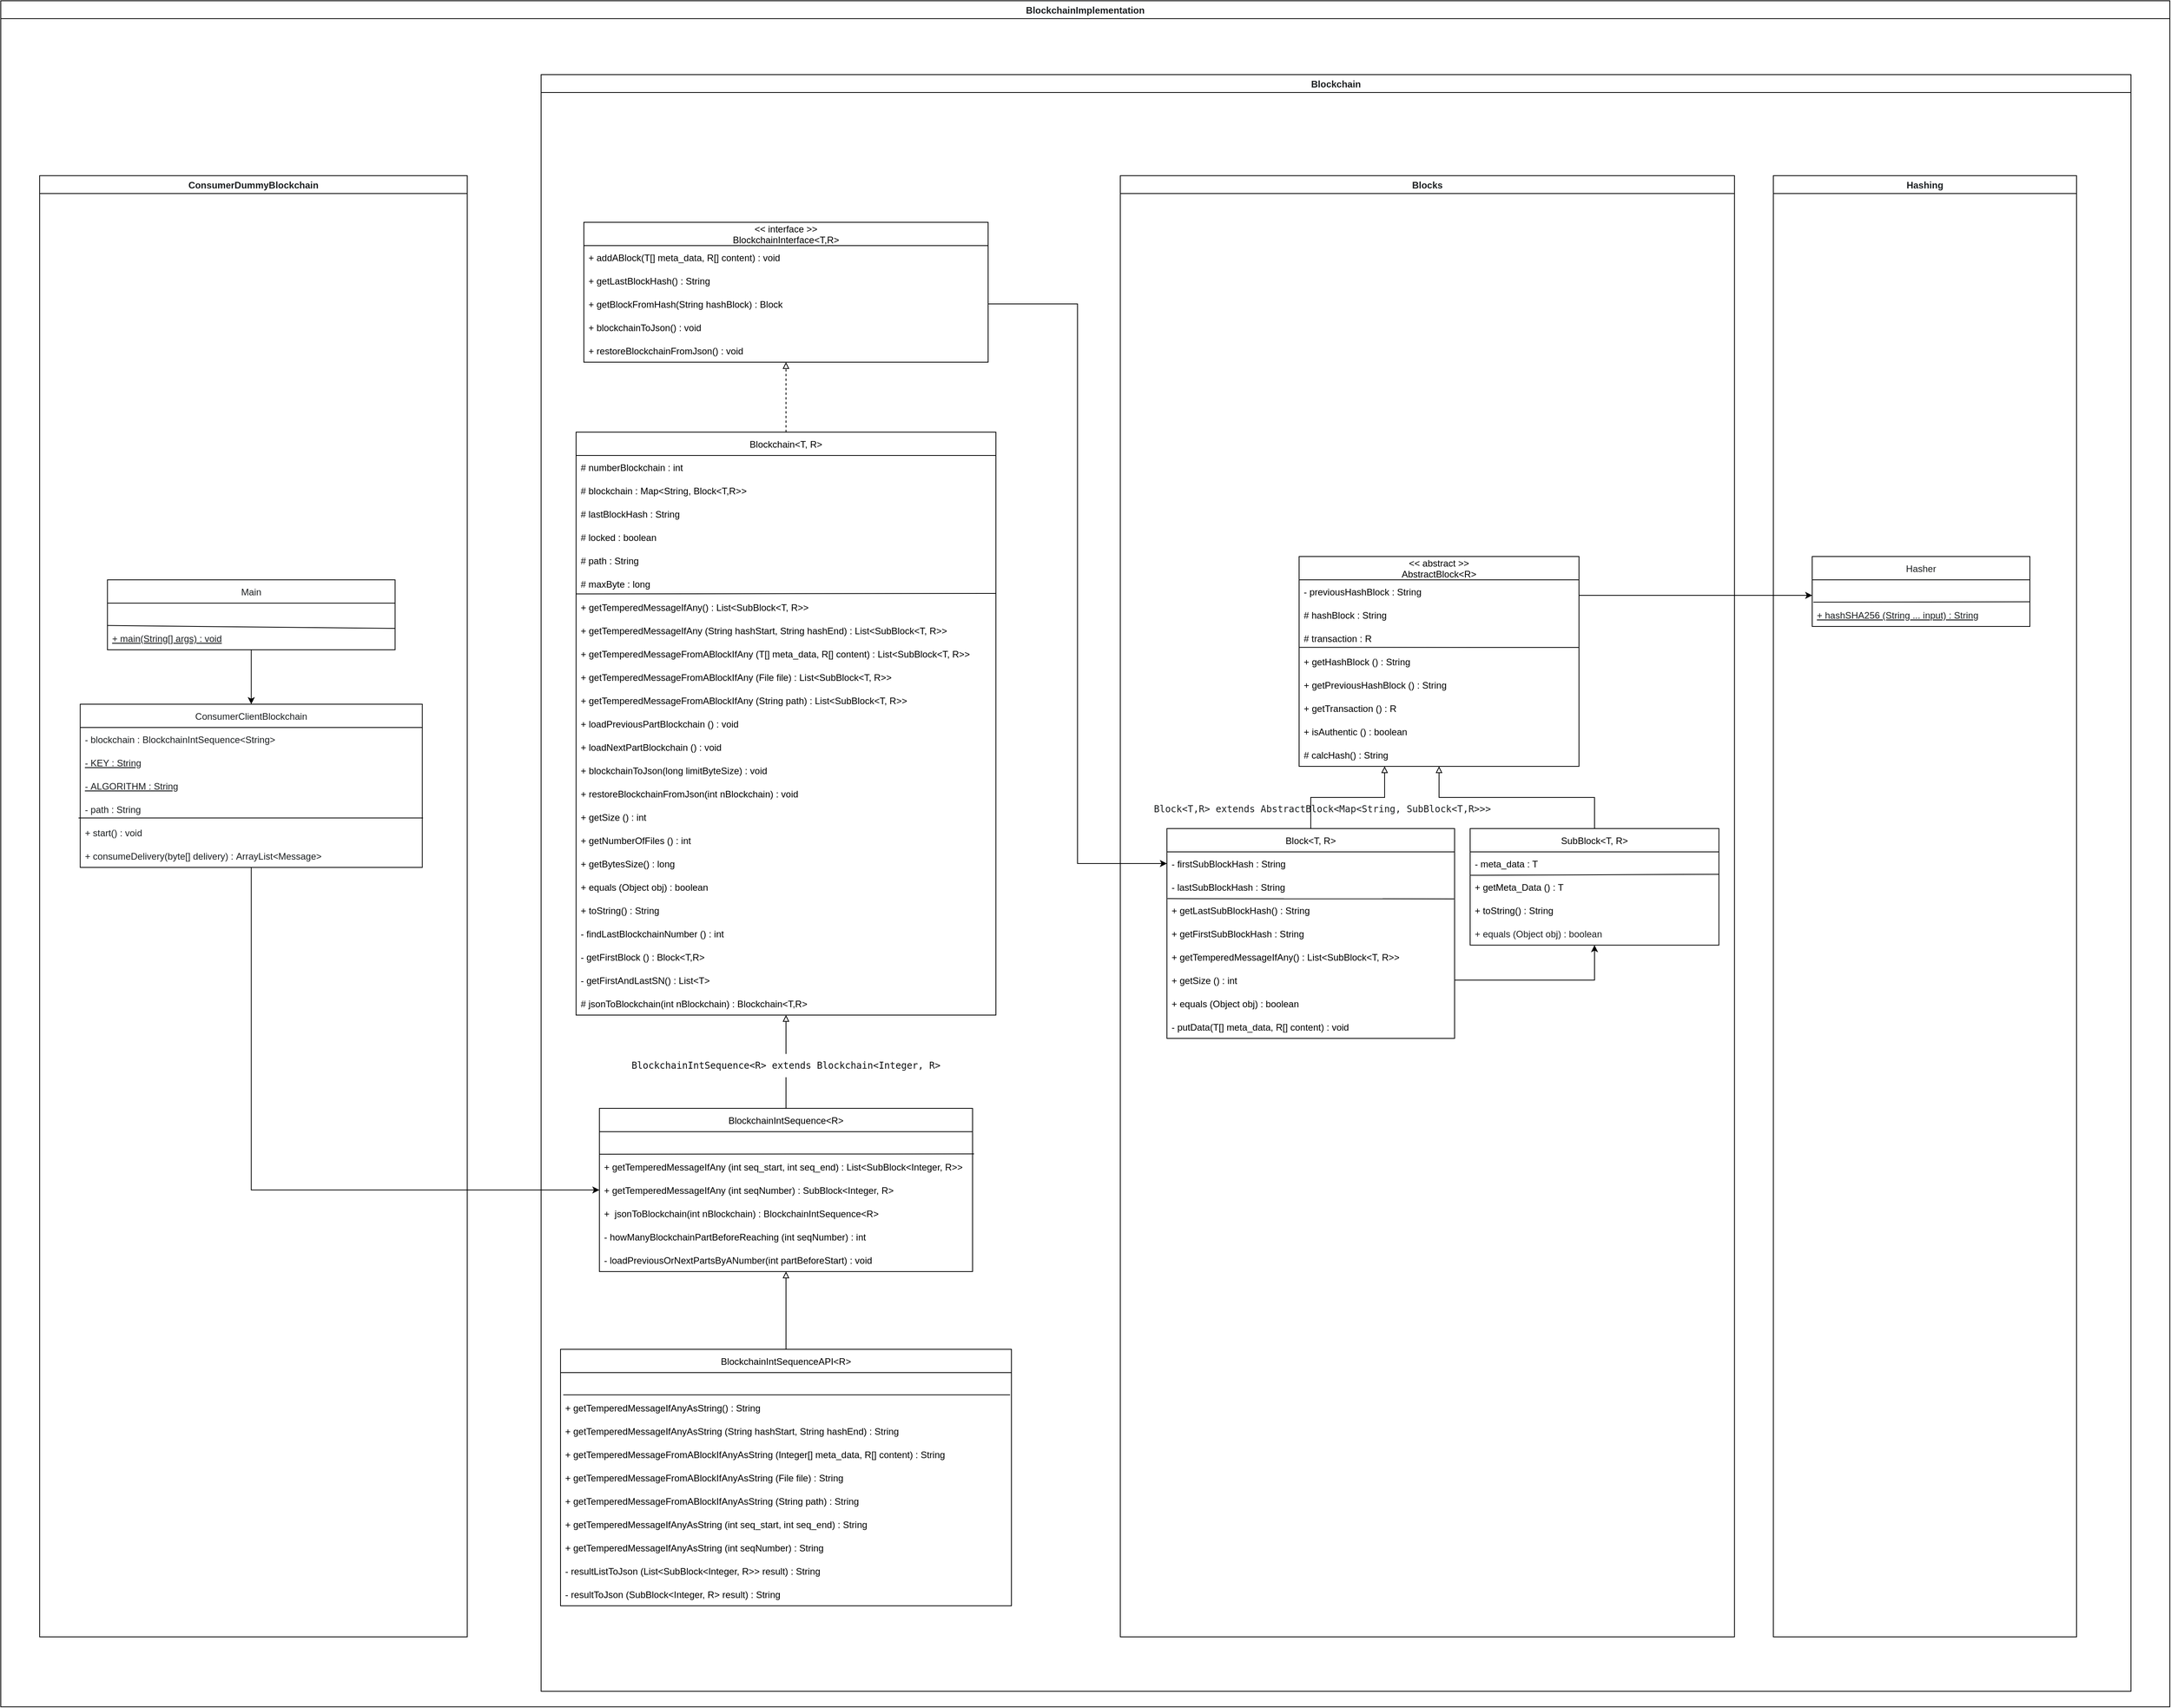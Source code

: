 <mxfile version="20.1.4" type="device"><diagram id="C5RBs43oDa-KdzZeNtuy" name="Page-1"><mxGraphModel dx="2387" dy="3529" grid="1" gridSize="10" guides="1" tooltips="1" connect="1" arrows="1" fold="1" page="1" pageScale="1" pageWidth="827" pageHeight="1169" math="0" shadow="0"><root><mxCell id="WIyWlLk6GJQsqaUBKTNV-0"/><mxCell id="WIyWlLk6GJQsqaUBKTNV-1" parent="WIyWlLk6GJQsqaUBKTNV-0"/><mxCell id="ivX9bfLfUfqvvBumEYhS-0" style="edgeStyle=orthogonalEdgeStyle;rounded=0;orthogonalLoop=1;jettySize=auto;html=1;entryX=0.5;entryY=1;entryDx=0;entryDy=0;endArrow=block;endFill=0;" edge="1" parent="WIyWlLk6GJQsqaUBKTNV-1" source="ivX9bfLfUfqvvBumEYhS-1" target="ivX9bfLfUfqvvBumEYhS-11"><mxGeometry relative="1" as="geometry"/></mxCell><mxCell id="ivX9bfLfUfqvvBumEYhS-1" value="BlockchainIntSequenceAPI&lt;R&gt;" style="swimlane;fontStyle=0;childLayout=stackLayout;horizontal=1;startSize=30;horizontalStack=0;resizeParent=1;resizeParentMax=0;resizeLast=0;collapsible=1;marginBottom=0;" vertex="1" parent="WIyWlLk6GJQsqaUBKTNV-1"><mxGeometry x="170" y="20" width="580" height="330" as="geometry"/></mxCell><mxCell id="ivX9bfLfUfqvvBumEYhS-2" value="    " style="text;strokeColor=none;fillColor=none;align=left;verticalAlign=middle;spacingLeft=4;spacingRight=4;overflow=hidden;points=[[0,0.5],[1,0.5]];portConstraint=eastwest;rotatable=0;" vertex="1" parent="ivX9bfLfUfqvvBumEYhS-1"><mxGeometry y="30" width="580" height="30" as="geometry"/></mxCell><mxCell id="ivX9bfLfUfqvvBumEYhS-3" value="+ getTemperedMessageIfAnyAsString() : String" style="text;strokeColor=none;fillColor=none;align=left;verticalAlign=middle;spacingLeft=4;spacingRight=4;overflow=hidden;points=[[0,0.5],[1,0.5]];portConstraint=eastwest;rotatable=0;" vertex="1" parent="ivX9bfLfUfqvvBumEYhS-1"><mxGeometry y="60" width="580" height="30" as="geometry"/></mxCell><mxCell id="ivX9bfLfUfqvvBumEYhS-4" value="" style="endArrow=none;html=1;rounded=0;exitX=0.006;exitY=-0.047;exitDx=0;exitDy=0;exitPerimeter=0;entryX=0.997;entryY=-0.047;entryDx=0;entryDy=0;entryPerimeter=0;" edge="1" parent="ivX9bfLfUfqvvBumEYhS-1" source="ivX9bfLfUfqvvBumEYhS-3" target="ivX9bfLfUfqvvBumEYhS-3"><mxGeometry width="50" height="50" relative="1" as="geometry"><mxPoint x="110" y="170" as="sourcePoint"/><mxPoint x="220" y="60" as="targetPoint"/></mxGeometry></mxCell><mxCell id="ivX9bfLfUfqvvBumEYhS-5" value="+ getTemperedMessageIfAnyAsString (String hashStart, String hashEnd) : String" style="text;strokeColor=none;fillColor=none;align=left;verticalAlign=middle;spacingLeft=4;spacingRight=4;overflow=hidden;points=[[0,0.5],[1,0.5]];portConstraint=eastwest;rotatable=0;" vertex="1" parent="ivX9bfLfUfqvvBumEYhS-1"><mxGeometry y="90" width="580" height="30" as="geometry"/></mxCell><mxCell id="ivX9bfLfUfqvvBumEYhS-6" value="+ getTemperedMessageFromABlockIfAnyAsString (Integer[] meta_data, R[] content) : String" style="text;strokeColor=none;fillColor=none;align=left;verticalAlign=middle;spacingLeft=4;spacingRight=4;overflow=hidden;points=[[0,0.5],[1,0.5]];portConstraint=eastwest;rotatable=0;" vertex="1" parent="ivX9bfLfUfqvvBumEYhS-1"><mxGeometry y="120" width="580" height="30" as="geometry"/></mxCell><mxCell id="ivX9bfLfUfqvvBumEYhS-7" value="+ getTemperedMessageFromABlockIfAnyAsString (File file) : String" style="text;strokeColor=none;fillColor=none;align=left;verticalAlign=middle;spacingLeft=4;spacingRight=4;overflow=hidden;points=[[0,0.5],[1,0.5]];portConstraint=eastwest;rotatable=0;" vertex="1" parent="ivX9bfLfUfqvvBumEYhS-1"><mxGeometry y="150" width="580" height="30" as="geometry"/></mxCell><mxCell id="ivX9bfLfUfqvvBumEYhS-8" value="+ getTemperedMessageFromABlockIfAnyAsString (String path) : String" style="text;strokeColor=none;fillColor=none;align=left;verticalAlign=middle;spacingLeft=4;spacingRight=4;overflow=hidden;points=[[0,0.5],[1,0.5]];portConstraint=eastwest;rotatable=0;" vertex="1" parent="ivX9bfLfUfqvvBumEYhS-1"><mxGeometry y="180" width="580" height="30" as="geometry"/></mxCell><mxCell id="ivX9bfLfUfqvvBumEYhS-9" value="+ getTemperedMessageIfAnyAsString (int seq_start, int seq_end) : String" style="text;strokeColor=none;fillColor=none;align=left;verticalAlign=middle;spacingLeft=4;spacingRight=4;overflow=hidden;points=[[0,0.5],[1,0.5]];portConstraint=eastwest;rotatable=0;" vertex="1" parent="ivX9bfLfUfqvvBumEYhS-1"><mxGeometry y="210" width="580" height="30" as="geometry"/></mxCell><mxCell id="ivX9bfLfUfqvvBumEYhS-10" value="+ getTemperedMessageIfAnyAsString (int seqNumber) : String" style="text;strokeColor=none;fillColor=none;align=left;verticalAlign=middle;spacingLeft=4;spacingRight=4;overflow=hidden;points=[[0,0.5],[1,0.5]];portConstraint=eastwest;rotatable=0;" vertex="1" parent="ivX9bfLfUfqvvBumEYhS-1"><mxGeometry y="240" width="580" height="30" as="geometry"/></mxCell><mxCell id="ivX9bfLfUfqvvBumEYhS-43" value="- resultListToJson (List&lt;SubBlock&lt;Integer, R&gt;&gt; result) : String" style="text;strokeColor=none;fillColor=none;align=left;verticalAlign=middle;spacingLeft=4;spacingRight=4;overflow=hidden;points=[[0,0.5],[1,0.5]];portConstraint=eastwest;rotatable=0;" vertex="1" parent="ivX9bfLfUfqvvBumEYhS-1"><mxGeometry y="270" width="580" height="30" as="geometry"/></mxCell><mxCell id="ivX9bfLfUfqvvBumEYhS-44" value="- resultToJson (SubBlock&lt;Integer, R&gt; result) : String" style="text;strokeColor=none;fillColor=none;align=left;verticalAlign=middle;spacingLeft=4;spacingRight=4;overflow=hidden;points=[[0,0.5],[1,0.5]];portConstraint=eastwest;rotatable=0;" vertex="1" parent="ivX9bfLfUfqvvBumEYhS-1"><mxGeometry y="300" width="580" height="30" as="geometry"/></mxCell><mxCell id="ivX9bfLfUfqvvBumEYhS-24" style="edgeStyle=orthogonalEdgeStyle;rounded=0;orthogonalLoop=1;jettySize=auto;html=1;endArrow=block;endFill=0;startArrow=none;" edge="1" parent="WIyWlLk6GJQsqaUBKTNV-1" source="ivX9bfLfUfqvvBumEYhS-92" target="ivX9bfLfUfqvvBumEYhS-20"><mxGeometry relative="1" as="geometry"/></mxCell><mxCell id="ivX9bfLfUfqvvBumEYhS-11" value="BlockchainIntSequence&lt;R&gt;" style="swimlane;fontStyle=0;childLayout=stackLayout;horizontal=1;startSize=30;horizontalStack=0;resizeParent=1;resizeParentMax=0;resizeLast=0;collapsible=1;marginBottom=0;" vertex="1" parent="WIyWlLk6GJQsqaUBKTNV-1"><mxGeometry x="220" y="-290" width="480" height="210" as="geometry"/></mxCell><mxCell id="ivX9bfLfUfqvvBumEYhS-15" value="   " style="text;strokeColor=none;fillColor=none;align=left;verticalAlign=middle;spacingLeft=4;spacingRight=4;overflow=hidden;points=[[0,0.5],[1,0.5]];portConstraint=eastwest;rotatable=0;" vertex="1" parent="ivX9bfLfUfqvvBumEYhS-11"><mxGeometry y="30" width="480" height="30" as="geometry"/></mxCell><mxCell id="ivX9bfLfUfqvvBumEYhS-19" value="" style="endArrow=none;html=1;rounded=0;entryX=1.004;entryY=-0.046;entryDx=0;entryDy=0;entryPerimeter=0;" edge="1" parent="ivX9bfLfUfqvvBumEYhS-11" target="ivX9bfLfUfqvvBumEYhS-12"><mxGeometry width="50" height="50" relative="1" as="geometry"><mxPoint y="59" as="sourcePoint"/><mxPoint x="50" y="60" as="targetPoint"/></mxGeometry></mxCell><mxCell id="ivX9bfLfUfqvvBumEYhS-12" value="+ getTemperedMessageIfAny (int seq_start, int seq_end) : List&lt;SubBlock&lt;Integer, R&gt;&gt;" style="text;strokeColor=none;fillColor=none;align=left;verticalAlign=middle;spacingLeft=4;spacingRight=4;overflow=hidden;points=[[0,0.5],[1,0.5]];portConstraint=eastwest;rotatable=0;" vertex="1" parent="ivX9bfLfUfqvvBumEYhS-11"><mxGeometry y="60" width="480" height="30" as="geometry"/></mxCell><mxCell id="ivX9bfLfUfqvvBumEYhS-13" value="+ getTemperedMessageIfAny (int seqNumber) : SubBlock&lt;Integer, R&gt;" style="text;strokeColor=none;fillColor=none;align=left;verticalAlign=middle;spacingLeft=4;spacingRight=4;overflow=hidden;points=[[0,0.5],[1,0.5]];portConstraint=eastwest;rotatable=0;" vertex="1" parent="ivX9bfLfUfqvvBumEYhS-11"><mxGeometry y="90" width="480" height="30" as="geometry"/></mxCell><mxCell id="ivX9bfLfUfqvvBumEYhS-14" value="+  jsonToBlockchain(int nBlockchain) : BlockchainIntSequence&lt;R&gt;" style="text;strokeColor=none;fillColor=none;align=left;verticalAlign=middle;spacingLeft=4;spacingRight=4;overflow=hidden;points=[[0,0.5],[1,0.5]];portConstraint=eastwest;rotatable=0;" vertex="1" parent="ivX9bfLfUfqvvBumEYhS-11"><mxGeometry y="120" width="480" height="30" as="geometry"/></mxCell><mxCell id="ivX9bfLfUfqvvBumEYhS-45" value="- howManyBlockchainPartBeforeReaching (int seqNumber) : int" style="text;strokeColor=none;fillColor=none;align=left;verticalAlign=middle;spacingLeft=4;spacingRight=4;overflow=hidden;points=[[0,0.5],[1,0.5]];portConstraint=eastwest;rotatable=0;" vertex="1" parent="ivX9bfLfUfqvvBumEYhS-11"><mxGeometry y="150" width="480" height="30" as="geometry"/></mxCell><mxCell id="ivX9bfLfUfqvvBumEYhS-46" value="- loadPreviousOrNextPartsByANumber(int partBeforeStart) : void" style="text;strokeColor=none;fillColor=none;align=left;verticalAlign=middle;spacingLeft=4;spacingRight=4;overflow=hidden;points=[[0,0.5],[1,0.5]];portConstraint=eastwest;rotatable=0;" vertex="1" parent="ivX9bfLfUfqvvBumEYhS-11"><mxGeometry y="180" width="480" height="30" as="geometry"/></mxCell><mxCell id="ivX9bfLfUfqvvBumEYhS-61" style="edgeStyle=orthogonalEdgeStyle;rounded=0;orthogonalLoop=1;jettySize=auto;html=1;endArrow=block;endFill=0;dashed=1;" edge="1" parent="WIyWlLk6GJQsqaUBKTNV-1" source="ivX9bfLfUfqvvBumEYhS-20" target="ivX9bfLfUfqvvBumEYhS-57"><mxGeometry relative="1" as="geometry"/></mxCell><mxCell id="ivX9bfLfUfqvvBumEYhS-20" value="Blockchain&lt;T, R&gt;" style="swimlane;fontStyle=0;childLayout=stackLayout;horizontal=1;startSize=30;horizontalStack=0;resizeParent=1;resizeParentMax=0;resizeLast=0;collapsible=1;marginBottom=0;" vertex="1" parent="WIyWlLk6GJQsqaUBKTNV-1"><mxGeometry x="190" y="-1160" width="540" height="750" as="geometry"/></mxCell><mxCell id="ivX9bfLfUfqvvBumEYhS-51" value="# numberBlockchain : int" style="text;strokeColor=none;fillColor=none;align=left;verticalAlign=middle;spacingLeft=4;spacingRight=4;overflow=hidden;points=[[0,0.5],[1,0.5]];portConstraint=eastwest;rotatable=0;" vertex="1" parent="ivX9bfLfUfqvvBumEYhS-20"><mxGeometry y="30" width="540" height="30" as="geometry"/></mxCell><mxCell id="ivX9bfLfUfqvvBumEYhS-52" value="# blockchain : Map&lt;String, Block&lt;T,R&gt;&gt;" style="text;strokeColor=none;fillColor=none;align=left;verticalAlign=middle;spacingLeft=4;spacingRight=4;overflow=hidden;points=[[0,0.5],[1,0.5]];portConstraint=eastwest;rotatable=0;" vertex="1" parent="ivX9bfLfUfqvvBumEYhS-20"><mxGeometry y="60" width="540" height="30" as="geometry"/></mxCell><mxCell id="ivX9bfLfUfqvvBumEYhS-53" value="# lastBlockHash : String" style="text;strokeColor=none;fillColor=none;align=left;verticalAlign=middle;spacingLeft=4;spacingRight=4;overflow=hidden;points=[[0,0.5],[1,0.5]];portConstraint=eastwest;rotatable=0;" vertex="1" parent="ivX9bfLfUfqvvBumEYhS-20"><mxGeometry y="90" width="540" height="30" as="geometry"/></mxCell><mxCell id="ivX9bfLfUfqvvBumEYhS-54" value="# locked : boolean" style="text;strokeColor=none;fillColor=none;align=left;verticalAlign=middle;spacingLeft=4;spacingRight=4;overflow=hidden;points=[[0,0.5],[1,0.5]];portConstraint=eastwest;rotatable=0;" vertex="1" parent="ivX9bfLfUfqvvBumEYhS-20"><mxGeometry y="120" width="540" height="30" as="geometry"/></mxCell><mxCell id="ivX9bfLfUfqvvBumEYhS-55" value="# path : String" style="text;strokeColor=none;fillColor=none;align=left;verticalAlign=middle;spacingLeft=4;spacingRight=4;overflow=hidden;points=[[0,0.5],[1,0.5]];portConstraint=eastwest;rotatable=0;" vertex="1" parent="ivX9bfLfUfqvvBumEYhS-20"><mxGeometry y="150" width="540" height="30" as="geometry"/></mxCell><mxCell id="ivX9bfLfUfqvvBumEYhS-56" value="# maxByte : long" style="text;strokeColor=none;fillColor=none;align=left;verticalAlign=middle;spacingLeft=4;spacingRight=4;overflow=hidden;points=[[0,0.5],[1,0.5]];portConstraint=eastwest;rotatable=0;" vertex="1" parent="ivX9bfLfUfqvvBumEYhS-20"><mxGeometry y="180" width="540" height="30" as="geometry"/></mxCell><mxCell id="ivX9bfLfUfqvvBumEYhS-25" value="" style="endArrow=none;html=1;rounded=0;exitX=0;exitY=-0.062;exitDx=0;exitDy=0;exitPerimeter=0;entryX=1.001;entryY=-0.085;entryDx=0;entryDy=0;entryPerimeter=0;" edge="1" parent="ivX9bfLfUfqvvBumEYhS-20" source="ivX9bfLfUfqvvBumEYhS-22" target="ivX9bfLfUfqvvBumEYhS-22"><mxGeometry width="50" height="50" relative="1" as="geometry"><mxPoint y="100" as="sourcePoint"/><mxPoint x="500" y="58" as="targetPoint"/></mxGeometry></mxCell><mxCell id="ivX9bfLfUfqvvBumEYhS-22" value="+ getTemperedMessageIfAny() : List&lt;SubBlock&lt;T, R&gt;&gt;" style="text;strokeColor=none;fillColor=none;align=left;verticalAlign=middle;spacingLeft=4;spacingRight=4;overflow=hidden;points=[[0,0.5],[1,0.5]];portConstraint=eastwest;rotatable=0;" vertex="1" parent="ivX9bfLfUfqvvBumEYhS-20"><mxGeometry y="210" width="540" height="30" as="geometry"/></mxCell><mxCell id="ivX9bfLfUfqvvBumEYhS-23" value="+ getTemperedMessageIfAny (String hashStart, String hashEnd) : List&lt;SubBlock&lt;T, R&gt;&gt;" style="text;strokeColor=none;fillColor=none;align=left;verticalAlign=middle;spacingLeft=4;spacingRight=4;overflow=hidden;points=[[0,0.5],[1,0.5]];portConstraint=eastwest;rotatable=0;" vertex="1" parent="ivX9bfLfUfqvvBumEYhS-20"><mxGeometry y="240" width="540" height="30" as="geometry"/></mxCell><mxCell id="ivX9bfLfUfqvvBumEYhS-27" value="+ getTemperedMessageFromABlockIfAny (T[] meta_data, R[] content) : List&lt;SubBlock&lt;T, R&gt;&gt;" style="text;strokeColor=none;fillColor=none;align=left;verticalAlign=middle;spacingLeft=4;spacingRight=4;overflow=hidden;points=[[0,0.5],[1,0.5]];portConstraint=eastwest;rotatable=0;" vertex="1" parent="ivX9bfLfUfqvvBumEYhS-20"><mxGeometry y="270" width="540" height="30" as="geometry"/></mxCell><mxCell id="ivX9bfLfUfqvvBumEYhS-28" value="+ getTemperedMessageFromABlockIfAny (File file) : List&lt;SubBlock&lt;T, R&gt;&gt;" style="text;strokeColor=none;fillColor=none;align=left;verticalAlign=middle;spacingLeft=4;spacingRight=4;overflow=hidden;points=[[0,0.5],[1,0.5]];portConstraint=eastwest;rotatable=0;" vertex="1" parent="ivX9bfLfUfqvvBumEYhS-20"><mxGeometry y="300" width="540" height="30" as="geometry"/></mxCell><mxCell id="ivX9bfLfUfqvvBumEYhS-29" value="+ getTemperedMessageFromABlockIfAny (String path) : List&lt;SubBlock&lt;T, R&gt;&gt;" style="text;strokeColor=none;fillColor=none;align=left;verticalAlign=middle;spacingLeft=4;spacingRight=4;overflow=hidden;points=[[0,0.5],[1,0.5]];portConstraint=eastwest;rotatable=0;" vertex="1" parent="ivX9bfLfUfqvvBumEYhS-20"><mxGeometry y="330" width="540" height="30" as="geometry"/></mxCell><mxCell id="ivX9bfLfUfqvvBumEYhS-30" value="+ loadPreviousPartBlockchain () : void " style="text;strokeColor=none;fillColor=none;align=left;verticalAlign=middle;spacingLeft=4;spacingRight=4;overflow=hidden;points=[[0,0.5],[1,0.5]];portConstraint=eastwest;rotatable=0;" vertex="1" parent="ivX9bfLfUfqvvBumEYhS-20"><mxGeometry y="360" width="540" height="30" as="geometry"/></mxCell><mxCell id="ivX9bfLfUfqvvBumEYhS-31" value="+ loadNextPartBlockchain () : void" style="text;strokeColor=none;fillColor=none;align=left;verticalAlign=middle;spacingLeft=4;spacingRight=4;overflow=hidden;points=[[0,0.5],[1,0.5]];portConstraint=eastwest;rotatable=0;" vertex="1" parent="ivX9bfLfUfqvvBumEYhS-20"><mxGeometry y="390" width="540" height="30" as="geometry"/></mxCell><mxCell id="ivX9bfLfUfqvvBumEYhS-32" value="+ blockchainToJson(long limitByteSize) : void" style="text;strokeColor=none;fillColor=none;align=left;verticalAlign=middle;spacingLeft=4;spacingRight=4;overflow=hidden;points=[[0,0.5],[1,0.5]];portConstraint=eastwest;rotatable=0;" vertex="1" parent="ivX9bfLfUfqvvBumEYhS-20"><mxGeometry y="420" width="540" height="30" as="geometry"/></mxCell><mxCell id="ivX9bfLfUfqvvBumEYhS-35" value="+ restoreBlockchainFromJson(int nBlockchain) : void" style="text;strokeColor=none;fillColor=none;align=left;verticalAlign=middle;spacingLeft=4;spacingRight=4;overflow=hidden;points=[[0,0.5],[1,0.5]];portConstraint=eastwest;rotatable=0;" vertex="1" parent="ivX9bfLfUfqvvBumEYhS-20"><mxGeometry y="450" width="540" height="30" as="geometry"/></mxCell><mxCell id="ivX9bfLfUfqvvBumEYhS-36" value="+ getSize () : int" style="text;strokeColor=none;fillColor=none;align=left;verticalAlign=middle;spacingLeft=4;spacingRight=4;overflow=hidden;points=[[0,0.5],[1,0.5]];portConstraint=eastwest;rotatable=0;" vertex="1" parent="ivX9bfLfUfqvvBumEYhS-20"><mxGeometry y="480" width="540" height="30" as="geometry"/></mxCell><mxCell id="ivX9bfLfUfqvvBumEYhS-37" value="+ getNumberOfFiles () : int " style="text;strokeColor=none;fillColor=none;align=left;verticalAlign=middle;spacingLeft=4;spacingRight=4;overflow=hidden;points=[[0,0.5],[1,0.5]];portConstraint=eastwest;rotatable=0;" vertex="1" parent="ivX9bfLfUfqvvBumEYhS-20"><mxGeometry y="510" width="540" height="30" as="geometry"/></mxCell><mxCell id="ivX9bfLfUfqvvBumEYhS-38" value="+ getBytesSize() : long" style="text;strokeColor=none;fillColor=none;align=left;verticalAlign=middle;spacingLeft=4;spacingRight=4;overflow=hidden;points=[[0,0.5],[1,0.5]];portConstraint=eastwest;rotatable=0;" vertex="1" parent="ivX9bfLfUfqvvBumEYhS-20"><mxGeometry y="540" width="540" height="30" as="geometry"/></mxCell><mxCell id="ivX9bfLfUfqvvBumEYhS-39" value="+ equals (Object obj) : boolean" style="text;strokeColor=none;fillColor=none;align=left;verticalAlign=middle;spacingLeft=4;spacingRight=4;overflow=hidden;points=[[0,0.5],[1,0.5]];portConstraint=eastwest;rotatable=0;" vertex="1" parent="ivX9bfLfUfqvvBumEYhS-20"><mxGeometry y="570" width="540" height="30" as="geometry"/></mxCell><mxCell id="ivX9bfLfUfqvvBumEYhS-40" value="+ toString() : String" style="text;strokeColor=none;fillColor=none;align=left;verticalAlign=middle;spacingLeft=4;spacingRight=4;overflow=hidden;points=[[0,0.5],[1,0.5]];portConstraint=eastwest;rotatable=0;" vertex="1" parent="ivX9bfLfUfqvvBumEYhS-20"><mxGeometry y="600" width="540" height="30" as="geometry"/></mxCell><mxCell id="ivX9bfLfUfqvvBumEYhS-47" value="- findLastBlockchainNumber () : int" style="text;strokeColor=none;fillColor=none;align=left;verticalAlign=middle;spacingLeft=4;spacingRight=4;overflow=hidden;points=[[0,0.5],[1,0.5]];portConstraint=eastwest;rotatable=0;" vertex="1" parent="ivX9bfLfUfqvvBumEYhS-20"><mxGeometry y="630" width="540" height="30" as="geometry"/></mxCell><mxCell id="ivX9bfLfUfqvvBumEYhS-48" value="- getFirstBlock () : Block&lt;T,R&gt;" style="text;strokeColor=none;fillColor=none;align=left;verticalAlign=middle;spacingLeft=4;spacingRight=4;overflow=hidden;points=[[0,0.5],[1,0.5]];portConstraint=eastwest;rotatable=0;" vertex="1" parent="ivX9bfLfUfqvvBumEYhS-20"><mxGeometry y="660" width="540" height="30" as="geometry"/></mxCell><mxCell id="ivX9bfLfUfqvvBumEYhS-49" value="- getFirstAndLastSN() : List&lt;T&gt;" style="text;strokeColor=none;fillColor=none;align=left;verticalAlign=middle;spacingLeft=4;spacingRight=4;overflow=hidden;points=[[0,0.5],[1,0.5]];portConstraint=eastwest;rotatable=0;" vertex="1" parent="ivX9bfLfUfqvvBumEYhS-20"><mxGeometry y="690" width="540" height="30" as="geometry"/></mxCell><mxCell id="ivX9bfLfUfqvvBumEYhS-50" value="# jsonToBlockchain(int nBlockchain) : Blockchain&lt;T,R&gt;" style="text;strokeColor=none;fillColor=none;align=left;verticalAlign=middle;spacingLeft=4;spacingRight=4;overflow=hidden;points=[[0,0.5],[1,0.5]];portConstraint=eastwest;rotatable=0;" vertex="1" parent="ivX9bfLfUfqvvBumEYhS-20"><mxGeometry y="720" width="540" height="30" as="geometry"/></mxCell><mxCell id="ivX9bfLfUfqvvBumEYhS-57" value="&lt;&lt; interface &gt;&gt;&#10;BlockchainInterface&lt;T,R&gt;" style="swimlane;fontStyle=0;childLayout=stackLayout;horizontal=1;startSize=30;horizontalStack=0;resizeParent=1;resizeParentMax=0;resizeLast=0;collapsible=1;marginBottom=0;" vertex="1" parent="WIyWlLk6GJQsqaUBKTNV-1"><mxGeometry x="200" y="-1430" width="520" height="180" as="geometry"/></mxCell><mxCell id="ivX9bfLfUfqvvBumEYhS-58" value="+ addABlock(T[] meta_data, R[] content) : void" style="text;strokeColor=none;fillColor=none;align=left;verticalAlign=middle;spacingLeft=4;spacingRight=4;overflow=hidden;points=[[0,0.5],[1,0.5]];portConstraint=eastwest;rotatable=0;" vertex="1" parent="ivX9bfLfUfqvvBumEYhS-57"><mxGeometry y="30" width="520" height="30" as="geometry"/></mxCell><mxCell id="ivX9bfLfUfqvvBumEYhS-59" value="+ getLastBlockHash() : String" style="text;strokeColor=none;fillColor=none;align=left;verticalAlign=middle;spacingLeft=4;spacingRight=4;overflow=hidden;points=[[0,0.5],[1,0.5]];portConstraint=eastwest;rotatable=0;" vertex="1" parent="ivX9bfLfUfqvvBumEYhS-57"><mxGeometry y="60" width="520" height="30" as="geometry"/></mxCell><mxCell id="ivX9bfLfUfqvvBumEYhS-60" value="+ getBlockFromHash(String hashBlock) : Block" style="text;strokeColor=none;fillColor=none;align=left;verticalAlign=middle;spacingLeft=4;spacingRight=4;overflow=hidden;points=[[0,0.5],[1,0.5]];portConstraint=eastwest;rotatable=0;" vertex="1" parent="ivX9bfLfUfqvvBumEYhS-57"><mxGeometry y="90" width="520" height="30" as="geometry"/></mxCell><mxCell id="ivX9bfLfUfqvvBumEYhS-33" value="+ blockchainToJson() : void" style="text;strokeColor=none;fillColor=none;align=left;verticalAlign=middle;spacingLeft=4;spacingRight=4;overflow=hidden;points=[[0,0.5],[1,0.5]];portConstraint=eastwest;rotatable=0;" vertex="1" parent="ivX9bfLfUfqvvBumEYhS-57"><mxGeometry y="120" width="520" height="30" as="geometry"/></mxCell><mxCell id="ivX9bfLfUfqvvBumEYhS-34" value="+ restoreBlockchainFromJson() : void" style="text;strokeColor=none;fillColor=none;align=left;verticalAlign=middle;spacingLeft=4;spacingRight=4;overflow=hidden;points=[[0,0.5],[1,0.5]];portConstraint=eastwest;rotatable=0;" vertex="1" parent="ivX9bfLfUfqvvBumEYhS-57"><mxGeometry y="150" width="520" height="30" as="geometry"/></mxCell><mxCell id="ivX9bfLfUfqvvBumEYhS-109" style="edgeStyle=orthogonalEdgeStyle;rounded=0;orthogonalLoop=1;jettySize=auto;html=1;fontColor=#1C1F21;endArrow=classic;endFill=1;" edge="1" parent="WIyWlLk6GJQsqaUBKTNV-1" source="ivX9bfLfUfqvvBumEYhS-67" target="ivX9bfLfUfqvvBumEYhS-104"><mxGeometry relative="1" as="geometry"><Array as="points"><mxPoint x="1690" y="-950"/><mxPoint x="1690" y="-950"/></Array></mxGeometry></mxCell><mxCell id="ivX9bfLfUfqvvBumEYhS-67" value="&lt;&lt; abstract &gt;&gt;&#10;AbstractBlock&lt;R&gt;" style="swimlane;fontStyle=0;childLayout=stackLayout;horizontal=1;startSize=30;horizontalStack=0;resizeParent=1;resizeParentMax=0;resizeLast=0;collapsible=1;marginBottom=0;" vertex="1" parent="WIyWlLk6GJQsqaUBKTNV-1"><mxGeometry x="1120" y="-1000" width="360" height="270" as="geometry"/></mxCell><mxCell id="ivX9bfLfUfqvvBumEYhS-68" value="- previousHashBlock : String" style="text;strokeColor=none;fillColor=none;align=left;verticalAlign=middle;spacingLeft=4;spacingRight=4;overflow=hidden;points=[[0,0.5],[1,0.5]];portConstraint=eastwest;rotatable=0;" vertex="1" parent="ivX9bfLfUfqvvBumEYhS-67"><mxGeometry y="30" width="360" height="30" as="geometry"/></mxCell><mxCell id="ivX9bfLfUfqvvBumEYhS-69" value="# hashBlock : String" style="text;strokeColor=none;fillColor=none;align=left;verticalAlign=middle;spacingLeft=4;spacingRight=4;overflow=hidden;points=[[0,0.5],[1,0.5]];portConstraint=eastwest;rotatable=0;" vertex="1" parent="ivX9bfLfUfqvvBumEYhS-67"><mxGeometry y="60" width="360" height="30" as="geometry"/></mxCell><mxCell id="ivX9bfLfUfqvvBumEYhS-70" value="# transaction : R" style="text;strokeColor=none;fillColor=none;align=left;verticalAlign=middle;spacingLeft=4;spacingRight=4;overflow=hidden;points=[[0,0.5],[1,0.5]];portConstraint=eastwest;rotatable=0;" vertex="1" parent="ivX9bfLfUfqvvBumEYhS-67"><mxGeometry y="90" width="360" height="30" as="geometry"/></mxCell><mxCell id="ivX9bfLfUfqvvBumEYhS-71" value="+ getHashBlock () : String" style="text;strokeColor=none;fillColor=none;align=left;verticalAlign=middle;spacingLeft=4;spacingRight=4;overflow=hidden;points=[[0,0.5],[1,0.5]];portConstraint=eastwest;rotatable=0;" vertex="1" parent="ivX9bfLfUfqvvBumEYhS-67"><mxGeometry y="120" width="360" height="30" as="geometry"/></mxCell><mxCell id="ivX9bfLfUfqvvBumEYhS-72" value="" style="endArrow=none;html=1;rounded=0;exitX=0.001;exitY=-0.104;exitDx=0;exitDy=0;exitPerimeter=0;entryX=1.001;entryY=0.902;entryDx=0;entryDy=0;entryPerimeter=0;" edge="1" parent="ivX9bfLfUfqvvBumEYhS-67" source="ivX9bfLfUfqvvBumEYhS-71" target="ivX9bfLfUfqvvBumEYhS-70"><mxGeometry width="50" height="50" relative="1" as="geometry"><mxPoint x="70" as="sourcePoint"/><mxPoint x="120" y="-50" as="targetPoint"/></mxGeometry></mxCell><mxCell id="ivX9bfLfUfqvvBumEYhS-73" value="+ getPreviousHashBlock () : String " style="text;strokeColor=none;fillColor=none;align=left;verticalAlign=middle;spacingLeft=4;spacingRight=4;overflow=hidden;points=[[0,0.5],[1,0.5]];portConstraint=eastwest;rotatable=0;" vertex="1" parent="ivX9bfLfUfqvvBumEYhS-67"><mxGeometry y="150" width="360" height="30" as="geometry"/></mxCell><mxCell id="ivX9bfLfUfqvvBumEYhS-74" value="+ getTransaction () : R" style="text;strokeColor=none;fillColor=none;align=left;verticalAlign=middle;spacingLeft=4;spacingRight=4;overflow=hidden;points=[[0,0.5],[1,0.5]];portConstraint=eastwest;rotatable=0;" vertex="1" parent="ivX9bfLfUfqvvBumEYhS-67"><mxGeometry y="180" width="360" height="30" as="geometry"/></mxCell><mxCell id="ivX9bfLfUfqvvBumEYhS-75" value="+ isAuthentic () : boolean" style="text;strokeColor=none;fillColor=none;align=left;verticalAlign=middle;spacingLeft=4;spacingRight=4;overflow=hidden;points=[[0,0.5],[1,0.5]];portConstraint=eastwest;rotatable=0;" vertex="1" parent="ivX9bfLfUfqvvBumEYhS-67"><mxGeometry y="210" width="360" height="30" as="geometry"/></mxCell><mxCell id="ivX9bfLfUfqvvBumEYhS-76" value="# calcHash() : String" style="text;strokeColor=none;fillColor=none;align=left;verticalAlign=middle;spacingLeft=4;spacingRight=4;overflow=hidden;points=[[0,0.5],[1,0.5]];portConstraint=eastwest;rotatable=0;" vertex="1" parent="ivX9bfLfUfqvvBumEYhS-67"><mxGeometry y="240" width="360" height="30" as="geometry"/></mxCell><mxCell id="ivX9bfLfUfqvvBumEYhS-81" style="edgeStyle=orthogonalEdgeStyle;rounded=0;orthogonalLoop=1;jettySize=auto;html=1;endArrow=block;endFill=0;exitX=0.5;exitY=0;exitDx=0;exitDy=0;startArrow=none;" edge="1" parent="WIyWlLk6GJQsqaUBKTNV-1" source="ivX9bfLfUfqvvBumEYhS-77" target="ivX9bfLfUfqvvBumEYhS-67"><mxGeometry relative="1" as="geometry"><Array as="points"><mxPoint x="1135" y="-690"/><mxPoint x="1230" y="-690"/></Array></mxGeometry></mxCell><mxCell id="ivX9bfLfUfqvvBumEYhS-77" value="Block&lt;T, R&gt;" style="swimlane;fontStyle=0;childLayout=stackLayout;horizontal=1;startSize=30;horizontalStack=0;resizeParent=1;resizeParentMax=0;resizeLast=0;collapsible=1;marginBottom=0;" vertex="1" parent="WIyWlLk6GJQsqaUBKTNV-1"><mxGeometry x="950" y="-650" width="370" height="270" as="geometry"/></mxCell><mxCell id="ivX9bfLfUfqvvBumEYhS-78" value="- firstSubBlockHash : String" style="text;strokeColor=none;fillColor=none;align=left;verticalAlign=middle;spacingLeft=4;spacingRight=4;overflow=hidden;points=[[0,0.5],[1,0.5]];portConstraint=eastwest;rotatable=0;" vertex="1" parent="ivX9bfLfUfqvvBumEYhS-77"><mxGeometry y="30" width="370" height="30" as="geometry"/></mxCell><mxCell id="ivX9bfLfUfqvvBumEYhS-79" value="- lastSubBlockHash : String" style="text;strokeColor=none;fillColor=none;align=left;verticalAlign=middle;spacingLeft=4;spacingRight=4;overflow=hidden;points=[[0,0.5],[1,0.5]];portConstraint=eastwest;rotatable=0;" vertex="1" parent="ivX9bfLfUfqvvBumEYhS-77"><mxGeometry y="60" width="370" height="30" as="geometry"/></mxCell><mxCell id="ivX9bfLfUfqvvBumEYhS-80" value="+ getLastSubBlockHash() : String" style="text;strokeColor=none;fillColor=none;align=left;verticalAlign=middle;spacingLeft=4;spacingRight=4;overflow=hidden;points=[[0,0.5],[1,0.5]];portConstraint=eastwest;rotatable=0;" vertex="1" parent="ivX9bfLfUfqvvBumEYhS-77"><mxGeometry y="90" width="370" height="30" as="geometry"/></mxCell><mxCell id="ivX9bfLfUfqvvBumEYhS-82" value="" style="endArrow=none;html=1;rounded=0;exitX=0.002;exitY=0.006;exitDx=0;exitDy=0;exitPerimeter=0;entryX=0.998;entryY=1.017;entryDx=0;entryDy=0;entryPerimeter=0;" edge="1" parent="ivX9bfLfUfqvvBumEYhS-77" source="ivX9bfLfUfqvvBumEYhS-80" target="ivX9bfLfUfqvvBumEYhS-79"><mxGeometry width="50" height="50" relative="1" as="geometry"><mxPoint x="210" y="40" as="sourcePoint"/><mxPoint x="260" y="-10" as="targetPoint"/></mxGeometry></mxCell><mxCell id="ivX9bfLfUfqvvBumEYhS-84" value="+ getFirstSubBlockHash : String" style="text;strokeColor=none;fillColor=none;align=left;verticalAlign=middle;spacingLeft=4;spacingRight=4;overflow=hidden;points=[[0,0.5],[1,0.5]];portConstraint=eastwest;rotatable=0;" vertex="1" parent="ivX9bfLfUfqvvBumEYhS-77"><mxGeometry y="120" width="370" height="30" as="geometry"/></mxCell><mxCell id="ivX9bfLfUfqvvBumEYhS-83" value="+ getTemperedMessageIfAny() : List&lt;SubBlock&lt;T, R&gt;&gt;" style="text;strokeColor=none;fillColor=none;align=left;verticalAlign=middle;spacingLeft=4;spacingRight=4;overflow=hidden;points=[[0,0.5],[1,0.5]];portConstraint=eastwest;rotatable=0;" vertex="1" parent="ivX9bfLfUfqvvBumEYhS-77"><mxGeometry y="150" width="370" height="30" as="geometry"/></mxCell><mxCell id="ivX9bfLfUfqvvBumEYhS-85" value="+ getSize () : int" style="text;strokeColor=none;fillColor=none;align=left;verticalAlign=middle;spacingLeft=4;spacingRight=4;overflow=hidden;points=[[0,0.5],[1,0.5]];portConstraint=eastwest;rotatable=0;" vertex="1" parent="ivX9bfLfUfqvvBumEYhS-77"><mxGeometry y="180" width="370" height="30" as="geometry"/></mxCell><mxCell id="ivX9bfLfUfqvvBumEYhS-86" value="+ equals (Object obj) : boolean" style="text;strokeColor=none;fillColor=none;align=left;verticalAlign=middle;spacingLeft=4;spacingRight=4;overflow=hidden;points=[[0,0.5],[1,0.5]];portConstraint=eastwest;rotatable=0;" vertex="1" parent="ivX9bfLfUfqvvBumEYhS-77"><mxGeometry y="210" width="370" height="30" as="geometry"/></mxCell><mxCell id="ivX9bfLfUfqvvBumEYhS-87" value="- putData(T[] meta_data, R[] content) : void" style="text;strokeColor=none;fillColor=none;align=left;verticalAlign=middle;spacingLeft=4;spacingRight=4;overflow=hidden;points=[[0,0.5],[1,0.5]];portConstraint=eastwest;rotatable=0;" vertex="1" parent="ivX9bfLfUfqvvBumEYhS-77"><mxGeometry y="240" width="370" height="30" as="geometry"/></mxCell><mxCell id="ivX9bfLfUfqvvBumEYhS-99" style="edgeStyle=orthogonalEdgeStyle;rounded=0;orthogonalLoop=1;jettySize=auto;html=1;fontColor=#1C1F21;endArrow=block;endFill=0;" edge="1" parent="WIyWlLk6GJQsqaUBKTNV-1" source="ivX9bfLfUfqvvBumEYhS-88" target="ivX9bfLfUfqvvBumEYhS-67"><mxGeometry relative="1" as="geometry"/></mxCell><mxCell id="ivX9bfLfUfqvvBumEYhS-88" value="SubBlock&lt;T, R&gt;" style="swimlane;fontStyle=0;childLayout=stackLayout;horizontal=1;startSize=30;horizontalStack=0;resizeParent=1;resizeParentMax=0;resizeLast=0;collapsible=1;marginBottom=0;" vertex="1" parent="WIyWlLk6GJQsqaUBKTNV-1"><mxGeometry x="1340" y="-650" width="320" height="150" as="geometry"/></mxCell><mxCell id="ivX9bfLfUfqvvBumEYhS-89" value="- meta_data : T" style="text;strokeColor=none;fillColor=none;align=left;verticalAlign=middle;spacingLeft=4;spacingRight=4;overflow=hidden;points=[[0,0.5],[1,0.5]];portConstraint=eastwest;rotatable=0;" vertex="1" parent="ivX9bfLfUfqvvBumEYhS-88"><mxGeometry y="30" width="320" height="30" as="geometry"/></mxCell><mxCell id="ivX9bfLfUfqvvBumEYhS-90" value="+ getMeta_Data () : T " style="text;strokeColor=none;fillColor=none;align=left;verticalAlign=middle;spacingLeft=4;spacingRight=4;overflow=hidden;points=[[0,0.5],[1,0.5]];portConstraint=eastwest;rotatable=0;" vertex="1" parent="ivX9bfLfUfqvvBumEYhS-88"><mxGeometry y="60" width="320" height="30" as="geometry"/></mxCell><mxCell id="ivX9bfLfUfqvvBumEYhS-91" value="+ toString() : String" style="text;strokeColor=none;fillColor=none;align=left;verticalAlign=middle;spacingLeft=4;spacingRight=4;overflow=hidden;points=[[0,0.5],[1,0.5]];portConstraint=eastwest;rotatable=0;" vertex="1" parent="ivX9bfLfUfqvvBumEYhS-88"><mxGeometry y="90" width="320" height="30" as="geometry"/></mxCell><mxCell id="ivX9bfLfUfqvvBumEYhS-97" value="" style="endArrow=none;html=1;rounded=0;fontColor=#1C1F21;exitX=0.002;exitY=0.006;exitDx=0;exitDy=0;entryX=0.999;entryY=-0.039;entryDx=0;entryDy=0;entryPerimeter=0;exitPerimeter=0;" edge="1" parent="ivX9bfLfUfqvvBumEYhS-88" source="ivX9bfLfUfqvvBumEYhS-90" target="ivX9bfLfUfqvvBumEYhS-90"><mxGeometry width="50" height="50" relative="1" as="geometry"><mxPoint x="160" y="50" as="sourcePoint"/><mxPoint x="210" as="targetPoint"/></mxGeometry></mxCell><mxCell id="ivX9bfLfUfqvvBumEYhS-98" value="+ equals (Object obj) : boolean" style="text;strokeColor=none;fillColor=none;align=left;verticalAlign=middle;spacingLeft=4;spacingRight=4;overflow=hidden;points=[[0,0.5],[1,0.5]];portConstraint=eastwest;rotatable=0;labelBackgroundColor=none;fontColor=#1C1F21;" vertex="1" parent="ivX9bfLfUfqvvBumEYhS-88"><mxGeometry y="120" width="320" height="30" as="geometry"/></mxCell><mxCell id="ivX9bfLfUfqvvBumEYhS-92" value="&lt;pre style=&quot;&quot;&gt;&lt;font style=&quot;&quot; face=&quot;JetBrains Mono, monospace&quot;&gt;&lt;font color=&quot;#0f1012&quot;&gt;BlockchainIntSequence&amp;lt;R&amp;gt; extends Blockchain&amp;lt;Integer, R&amp;gt;&lt;/font&gt;&lt;span style=&quot;color: rgb(169, 183, 198); background-color: rgb(43, 43, 43);&quot;&gt;&lt;br&gt;&lt;/span&gt;&lt;/font&gt;&lt;/pre&gt;" style="text;html=1;strokeColor=none;fillColor=none;align=center;verticalAlign=middle;whiteSpace=wrap;rounded=0;" vertex="1" parent="WIyWlLk6GJQsqaUBKTNV-1"><mxGeometry x="145" y="-360" width="630" height="30" as="geometry"/></mxCell><mxCell id="ivX9bfLfUfqvvBumEYhS-94" value="" style="edgeStyle=orthogonalEdgeStyle;rounded=0;orthogonalLoop=1;jettySize=auto;html=1;endArrow=none;endFill=0;" edge="1" parent="WIyWlLk6GJQsqaUBKTNV-1" source="ivX9bfLfUfqvvBumEYhS-11" target="ivX9bfLfUfqvvBumEYhS-92"><mxGeometry relative="1" as="geometry"><mxPoint x="460" y="-290.0" as="sourcePoint"/><mxPoint x="460" y="-410" as="targetPoint"/></mxGeometry></mxCell><mxCell id="ivX9bfLfUfqvvBumEYhS-95" value="&lt;pre style=&quot;&quot;&gt;&lt;pre style=&quot;font-family: &amp;quot;JetBrains Mono&amp;quot;, monospace;&quot;&gt;&lt;font color=&quot;#1c1f21&quot;&gt;Block&amp;lt;T,R&amp;gt; extends AbstractBlock&amp;lt;Map&amp;lt;String, SubBlock&amp;lt;T,R&amp;gt;&amp;gt;&amp;gt;&lt;/font&gt;&lt;/pre&gt;&lt;/pre&gt;" style="text;html=1;strokeColor=none;fillColor=none;align=center;verticalAlign=middle;whiteSpace=wrap;rounded=0;" vertex="1" parent="WIyWlLk6GJQsqaUBKTNV-1"><mxGeometry x="920" y="-690" width="460" height="30" as="geometry"/></mxCell><mxCell id="ivX9bfLfUfqvvBumEYhS-101" style="edgeStyle=orthogonalEdgeStyle;rounded=0;orthogonalLoop=1;jettySize=auto;html=1;fontColor=#1C1F21;endArrow=classic;endFill=1;" edge="1" parent="WIyWlLk6GJQsqaUBKTNV-1" source="ivX9bfLfUfqvvBumEYhS-85" target="ivX9bfLfUfqvvBumEYhS-88"><mxGeometry relative="1" as="geometry"/></mxCell><mxCell id="ivX9bfLfUfqvvBumEYhS-103" style="edgeStyle=orthogonalEdgeStyle;rounded=0;orthogonalLoop=1;jettySize=auto;html=1;entryX=0;entryY=0.5;entryDx=0;entryDy=0;fontColor=#1C1F21;endArrow=classic;endFill=1;" edge="1" parent="WIyWlLk6GJQsqaUBKTNV-1" source="ivX9bfLfUfqvvBumEYhS-60" target="ivX9bfLfUfqvvBumEYhS-78"><mxGeometry relative="1" as="geometry"/></mxCell><mxCell id="ivX9bfLfUfqvvBumEYhS-104" value="Hasher" style="swimlane;fontStyle=0;childLayout=stackLayout;horizontal=1;startSize=30;horizontalStack=0;resizeParent=1;resizeParentMax=0;resizeLast=0;collapsible=1;marginBottom=0;labelBackgroundColor=none;fontColor=#1C1F21;" vertex="1" parent="WIyWlLk6GJQsqaUBKTNV-1"><mxGeometry x="1780" y="-1000" width="280" height="90" as="geometry"/></mxCell><mxCell id="ivX9bfLfUfqvvBumEYhS-105" value="   " style="text;strokeColor=none;fillColor=none;align=left;verticalAlign=middle;spacingLeft=4;spacingRight=4;overflow=hidden;points=[[0,0.5],[1,0.5]];portConstraint=eastwest;rotatable=0;labelBackgroundColor=none;fontColor=#1C1F21;" vertex="1" parent="ivX9bfLfUfqvvBumEYhS-104"><mxGeometry y="30" width="280" height="30" as="geometry"/></mxCell><mxCell id="ivX9bfLfUfqvvBumEYhS-106" value="+ hashSHA256 (String ... input) : String" style="text;strokeColor=none;fillColor=none;align=left;verticalAlign=middle;spacingLeft=4;spacingRight=4;overflow=hidden;points=[[0,0.5],[1,0.5]];portConstraint=eastwest;rotatable=0;labelBackgroundColor=none;fontColor=#1C1F21;fontStyle=4" vertex="1" parent="ivX9bfLfUfqvvBumEYhS-104"><mxGeometry y="60" width="280" height="30" as="geometry"/></mxCell><mxCell id="ivX9bfLfUfqvvBumEYhS-108" value="" style="endArrow=none;html=1;rounded=0;fontColor=#1C1F21;exitX=0.005;exitY=-0.041;exitDx=0;exitDy=0;exitPerimeter=0;entryX=1.001;entryY=-0.058;entryDx=0;entryDy=0;entryPerimeter=0;" edge="1" parent="ivX9bfLfUfqvvBumEYhS-104" source="ivX9bfLfUfqvvBumEYhS-106" target="ivX9bfLfUfqvvBumEYhS-106"><mxGeometry width="50" height="50" relative="1" as="geometry"><mxPoint x="70" y="140" as="sourcePoint"/><mxPoint x="120" y="90" as="targetPoint"/></mxGeometry></mxCell><mxCell id="ivX9bfLfUfqvvBumEYhS-123" style="edgeStyle=orthogonalEdgeStyle;rounded=0;orthogonalLoop=1;jettySize=auto;html=1;entryX=0.5;entryY=0;entryDx=0;entryDy=0;fontColor=#1C1F21;endArrow=classic;endFill=1;" edge="1" parent="WIyWlLk6GJQsqaUBKTNV-1" source="ivX9bfLfUfqvvBumEYhS-110" target="ivX9bfLfUfqvvBumEYhS-115"><mxGeometry relative="1" as="geometry"/></mxCell><mxCell id="ivX9bfLfUfqvvBumEYhS-110" value="Main" style="swimlane;fontStyle=0;childLayout=stackLayout;horizontal=1;startSize=30;horizontalStack=0;resizeParent=1;resizeParentMax=0;resizeLast=0;collapsible=1;marginBottom=0;labelBackgroundColor=none;fontColor=#1C1F21;" vertex="1" parent="WIyWlLk6GJQsqaUBKTNV-1"><mxGeometry x="-412.8" y="-970" width="370" height="90" as="geometry"/></mxCell><mxCell id="ivX9bfLfUfqvvBumEYhS-113" value="  " style="text;strokeColor=none;fillColor=none;align=left;verticalAlign=middle;spacingLeft=4;spacingRight=4;overflow=hidden;points=[[0,0.5],[1,0.5]];portConstraint=eastwest;rotatable=0;labelBackgroundColor=none;fontColor=#1C1F21;" vertex="1" parent="ivX9bfLfUfqvvBumEYhS-110"><mxGeometry y="30" width="370" height="30" as="geometry"/></mxCell><mxCell id="ivX9bfLfUfqvvBumEYhS-111" value="+ main(String[] args) : void" style="text;strokeColor=none;fillColor=none;align=left;verticalAlign=middle;spacingLeft=4;spacingRight=4;overflow=hidden;points=[[0,0.5],[1,0.5]];portConstraint=eastwest;rotatable=0;labelBackgroundColor=none;fontColor=#1C1F21;fontStyle=4" vertex="1" parent="ivX9bfLfUfqvvBumEYhS-110"><mxGeometry y="60" width="370" height="30" as="geometry"/></mxCell><mxCell id="ivX9bfLfUfqvvBumEYhS-114" value="" style="endArrow=none;html=1;rounded=0;fontColor=#1C1F21;exitX=0;exitY=0.959;exitDx=0;exitDy=0;exitPerimeter=0;entryX=0.999;entryY=1.084;entryDx=0;entryDy=0;entryPerimeter=0;" edge="1" parent="ivX9bfLfUfqvvBumEYhS-110" source="ivX9bfLfUfqvvBumEYhS-113" target="ivX9bfLfUfqvvBumEYhS-113"><mxGeometry width="50" height="50" relative="1" as="geometry"><mxPoint x="170" y="230" as="sourcePoint"/><mxPoint x="220" y="180" as="targetPoint"/></mxGeometry></mxCell><mxCell id="ivX9bfLfUfqvvBumEYhS-125" style="edgeStyle=orthogonalEdgeStyle;rounded=0;orthogonalLoop=1;jettySize=auto;html=1;entryX=0;entryY=0.5;entryDx=0;entryDy=0;fontColor=#1C1F21;endArrow=classic;endFill=1;" edge="1" parent="WIyWlLk6GJQsqaUBKTNV-1" source="ivX9bfLfUfqvvBumEYhS-115" target="ivX9bfLfUfqvvBumEYhS-13"><mxGeometry relative="1" as="geometry"/></mxCell><mxCell id="ivX9bfLfUfqvvBumEYhS-115" value="ConsumerClientBlockchain " style="swimlane;fontStyle=0;childLayout=stackLayout;horizontal=1;startSize=30;horizontalStack=0;resizeParent=1;resizeParentMax=0;resizeLast=0;collapsible=1;marginBottom=0;labelBackgroundColor=none;fontColor=#1C1F21;" vertex="1" parent="WIyWlLk6GJQsqaUBKTNV-1"><mxGeometry x="-447.8" y="-810" width="440" height="210" as="geometry"/></mxCell><mxCell id="ivX9bfLfUfqvvBumEYhS-116" value="- blockchain : BlockchainIntSequence&lt;String&gt;" style="text;strokeColor=none;fillColor=none;align=left;verticalAlign=middle;spacingLeft=4;spacingRight=4;overflow=hidden;points=[[0,0.5],[1,0.5]];portConstraint=eastwest;rotatable=0;labelBackgroundColor=none;fontColor=#1C1F21;" vertex="1" parent="ivX9bfLfUfqvvBumEYhS-115"><mxGeometry y="30" width="440" height="30" as="geometry"/></mxCell><mxCell id="ivX9bfLfUfqvvBumEYhS-117" value="- KEY : String" style="text;strokeColor=none;fillColor=none;align=left;verticalAlign=middle;spacingLeft=4;spacingRight=4;overflow=hidden;points=[[0,0.5],[1,0.5]];portConstraint=eastwest;rotatable=0;labelBackgroundColor=none;fontColor=#1C1F21;fontStyle=4" vertex="1" parent="ivX9bfLfUfqvvBumEYhS-115"><mxGeometry y="60" width="440" height="30" as="geometry"/></mxCell><mxCell id="ivX9bfLfUfqvvBumEYhS-118" value="- ALGORITHM : String" style="text;strokeColor=none;fillColor=none;align=left;verticalAlign=middle;spacingLeft=4;spacingRight=4;overflow=hidden;points=[[0,0.5],[1,0.5]];portConstraint=eastwest;rotatable=0;labelBackgroundColor=none;fontColor=#1C1F21;fontStyle=4" vertex="1" parent="ivX9bfLfUfqvvBumEYhS-115"><mxGeometry y="90" width="440" height="30" as="geometry"/></mxCell><mxCell id="ivX9bfLfUfqvvBumEYhS-119" value="- path : String" style="text;strokeColor=none;fillColor=none;align=left;verticalAlign=middle;spacingLeft=4;spacingRight=4;overflow=hidden;points=[[0,0.5],[1,0.5]];portConstraint=eastwest;rotatable=0;labelBackgroundColor=none;fontColor=#1C1F21;" vertex="1" parent="ivX9bfLfUfqvvBumEYhS-115"><mxGeometry y="120" width="440" height="30" as="geometry"/></mxCell><mxCell id="ivX9bfLfUfqvvBumEYhS-120" value="+ start() : void" style="text;strokeColor=none;fillColor=none;align=left;verticalAlign=middle;spacingLeft=4;spacingRight=4;overflow=hidden;points=[[0,0.5],[1,0.5]];portConstraint=eastwest;rotatable=0;labelBackgroundColor=none;fontColor=#1C1F21;" vertex="1" parent="ivX9bfLfUfqvvBumEYhS-115"><mxGeometry y="150" width="440" height="30" as="geometry"/></mxCell><mxCell id="ivX9bfLfUfqvvBumEYhS-121" value="" style="endArrow=none;html=1;rounded=0;fontColor=#1C1F21;exitX=-0.005;exitY=-0.12;exitDx=0;exitDy=0;exitPerimeter=0;entryX=1.002;entryY=-0.12;entryDx=0;entryDy=0;entryPerimeter=0;" edge="1" parent="ivX9bfLfUfqvvBumEYhS-115" source="ivX9bfLfUfqvvBumEYhS-120" target="ivX9bfLfUfqvvBumEYhS-120"><mxGeometry width="50" height="50" relative="1" as="geometry"><mxPoint x="90" y="80" as="sourcePoint"/><mxPoint x="140" y="30" as="targetPoint"/></mxGeometry></mxCell><mxCell id="ivX9bfLfUfqvvBumEYhS-122" value="+ consumeDelivery(byte[] delivery) : ArrayList&lt;Message&gt; " style="text;strokeColor=none;fillColor=none;align=left;verticalAlign=middle;spacingLeft=4;spacingRight=4;overflow=hidden;points=[[0,0.5],[1,0.5]];portConstraint=eastwest;rotatable=0;labelBackgroundColor=none;fontColor=#1C1F21;" vertex="1" parent="ivX9bfLfUfqvvBumEYhS-115"><mxGeometry y="180" width="440" height="30" as="geometry"/></mxCell><mxCell id="ivX9bfLfUfqvvBumEYhS-126" value="Hashing" style="swimlane;labelBackgroundColor=none;fontColor=#1C1F21;" vertex="1" parent="WIyWlLk6GJQsqaUBKTNV-1"><mxGeometry x="1730" y="-1490" width="390" height="1880" as="geometry"/></mxCell><mxCell id="ivX9bfLfUfqvvBumEYhS-127" value="ConsumerDummyBlockchain" style="swimlane;labelBackgroundColor=none;fontColor=#1C1F21;" vertex="1" parent="WIyWlLk6GJQsqaUBKTNV-1"><mxGeometry x="-500" y="-1490" width="550" height="1880" as="geometry"/></mxCell><mxCell id="ivX9bfLfUfqvvBumEYhS-128" value="Blocks" style="swimlane;labelBackgroundColor=none;fontColor=#1C1F21;" vertex="1" parent="WIyWlLk6GJQsqaUBKTNV-1"><mxGeometry x="890" y="-1490" width="790" height="1880" as="geometry"/></mxCell><mxCell id="ivX9bfLfUfqvvBumEYhS-129" value="Blockchain" style="swimlane;labelBackgroundColor=none;fontColor=#1C1F21;startSize=23;" vertex="1" parent="WIyWlLk6GJQsqaUBKTNV-1"><mxGeometry x="145" y="-1620" width="2045" height="2080" as="geometry"/></mxCell><mxCell id="ivX9bfLfUfqvvBumEYhS-130" value="BlockchainImplementation" style="swimlane;labelBackgroundColor=none;fontColor=#1C1F21;startSize=23;" vertex="1" parent="WIyWlLk6GJQsqaUBKTNV-1"><mxGeometry x="-550" y="-1715" width="2790" height="2195" as="geometry"/></mxCell></root></mxGraphModel></diagram></mxfile>